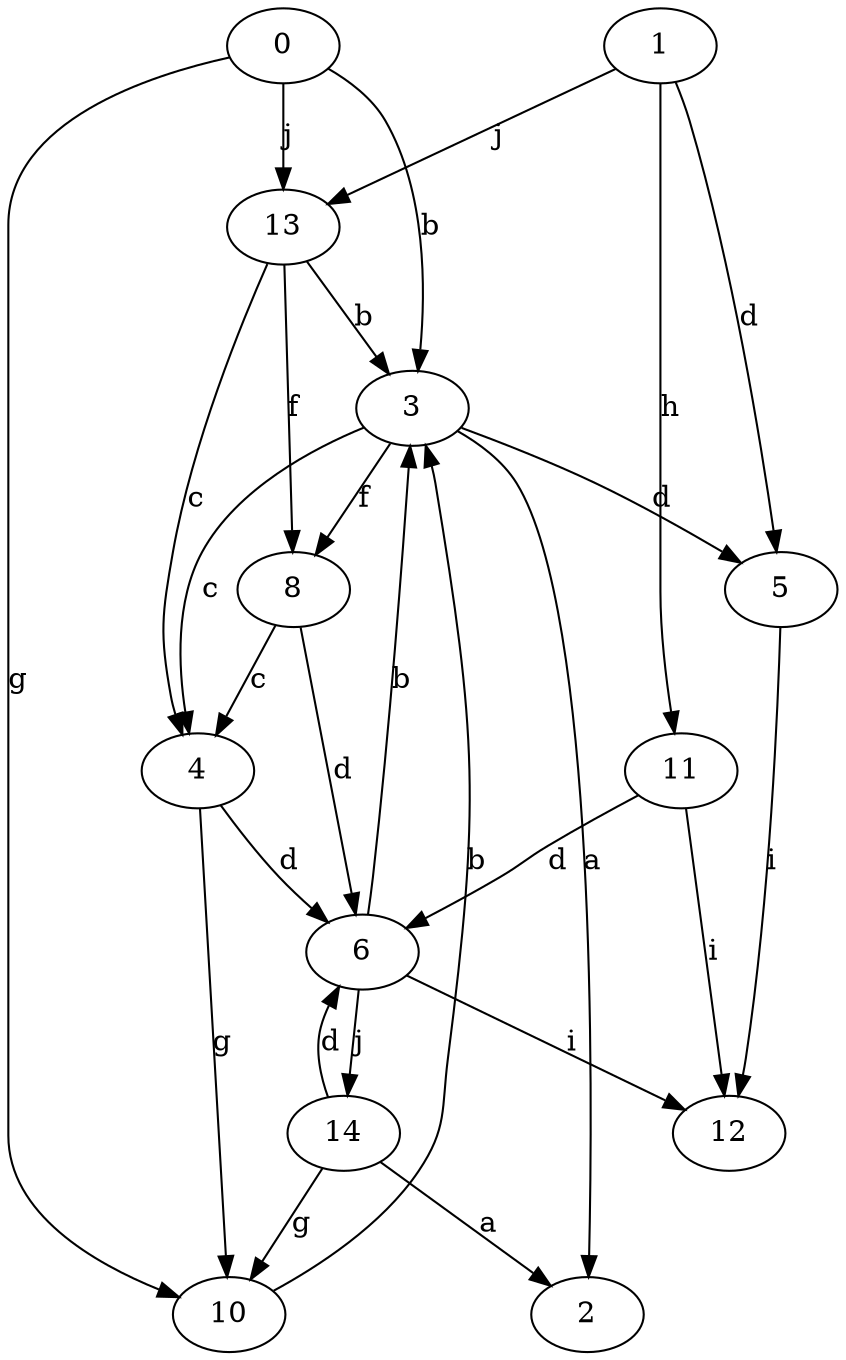 strict digraph  {
0;
1;
2;
3;
4;
5;
6;
8;
10;
11;
12;
13;
14;
0 -> 3  [label=b];
0 -> 10  [label=g];
0 -> 13  [label=j];
1 -> 5  [label=d];
1 -> 11  [label=h];
1 -> 13  [label=j];
3 -> 2  [label=a];
3 -> 4  [label=c];
3 -> 5  [label=d];
3 -> 8  [label=f];
4 -> 6  [label=d];
4 -> 10  [label=g];
5 -> 12  [label=i];
6 -> 3  [label=b];
6 -> 12  [label=i];
6 -> 14  [label=j];
8 -> 4  [label=c];
8 -> 6  [label=d];
10 -> 3  [label=b];
11 -> 6  [label=d];
11 -> 12  [label=i];
13 -> 3  [label=b];
13 -> 4  [label=c];
13 -> 8  [label=f];
14 -> 2  [label=a];
14 -> 6  [label=d];
14 -> 10  [label=g];
}
